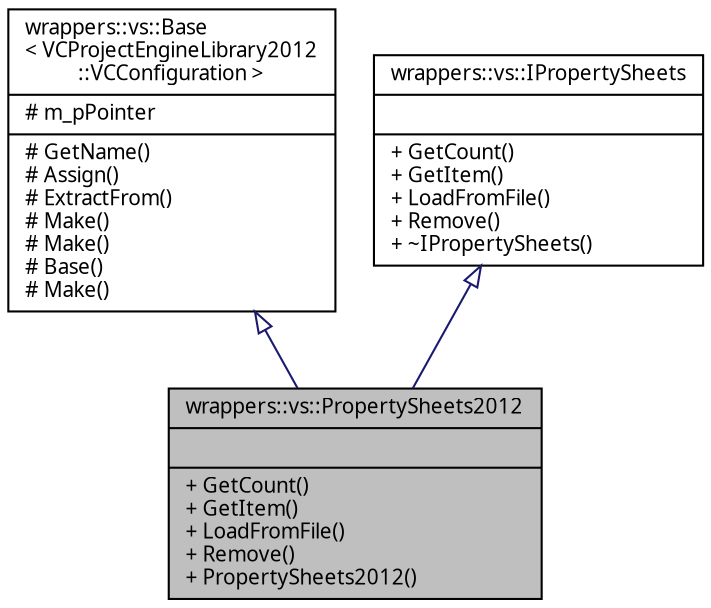 digraph "wrappers::vs::PropertySheets2012"
{
 // INTERACTIVE_SVG=YES
  edge [fontname="Verdana",fontsize="10",labelfontname="Verdana",labelfontsize="10"];
  node [fontname="Verdana",fontsize="10",shape=record];
  Node1 [label="{wrappers::vs::PropertySheets2012\n||+ GetCount()\l+ GetItem()\l+ LoadFromFile()\l+ Remove()\l+ PropertySheets2012()\l}",height=0.2,width=0.4,color="black", fillcolor="grey75", style="filled", fontcolor="black"];
  Node2 -> Node1 [dir="back",color="midnightblue",fontsize="10",style="solid",arrowtail="onormal",fontname="Verdana"];
  Node2 [label="{wrappers::vs::Base\l\< VCProjectEngineLibrary2012\l::VCConfiguration \>\n|# m_pPointer\l|# GetName()\l# Assign()\l# ExtractFrom()\l# Make()\l# Make()\l# Base()\l# Make()\l}",height=0.2,width=0.4,color="black", fillcolor="white", style="filled",URL="$classwrappers_1_1vs_1_1_base.html"];
  Node3 -> Node1 [dir="back",color="midnightblue",fontsize="10",style="solid",arrowtail="onormal",fontname="Verdana"];
  Node3 [label="{wrappers::vs::IPropertySheets\n||+ GetCount()\l+ GetItem()\l+ LoadFromFile()\l+ Remove()\l+ ~IPropertySheets()\l}",height=0.2,width=0.4,color="black", fillcolor="white", style="filled",URL="$classwrappers_1_1vs_1_1_i_property_sheets.html",tooltip="Класс входит в Проект Configuration   Интерфейсный класс для классов работы со списком страниц свойст..."];
}
